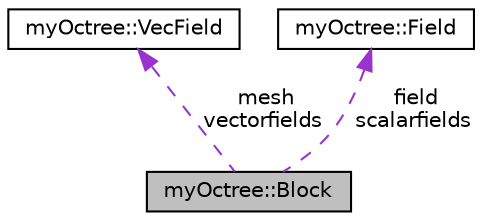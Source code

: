 digraph "myOctree::Block"
{
 // INTERACTIVE_SVG=YES
  edge [fontname="Helvetica",fontsize="10",labelfontname="Helvetica",labelfontsize="10"];
  node [fontname="Helvetica",fontsize="10",shape=record];
  Node1 [label="myOctree::Block",height=0.2,width=0.4,color="black", fillcolor="grey75", style="filled", fontcolor="black"];
  Node2 -> Node1 [dir="back",color="darkorchid3",fontsize="10",style="dashed",label=" mesh\nvectorfields" ,fontname="Helvetica"];
  Node2 [label="myOctree::VecField",height=0.2,width=0.4,color="black", fillcolor="white", style="filled",URL="$classmy_octree_1_1_vec_field.html",tooltip="Template class for any vector field variable in the domain. "];
  Node3 -> Node1 [dir="back",color="darkorchid3",fontsize="10",style="dashed",label=" field\nscalarfields" ,fontname="Helvetica"];
  Node3 [label="myOctree::Field",height=0.2,width=0.4,color="black", fillcolor="white", style="filled",URL="$classmy_octree_1_1_field.html",tooltip="Template class for any scalar field variable in the domain. "];
}
